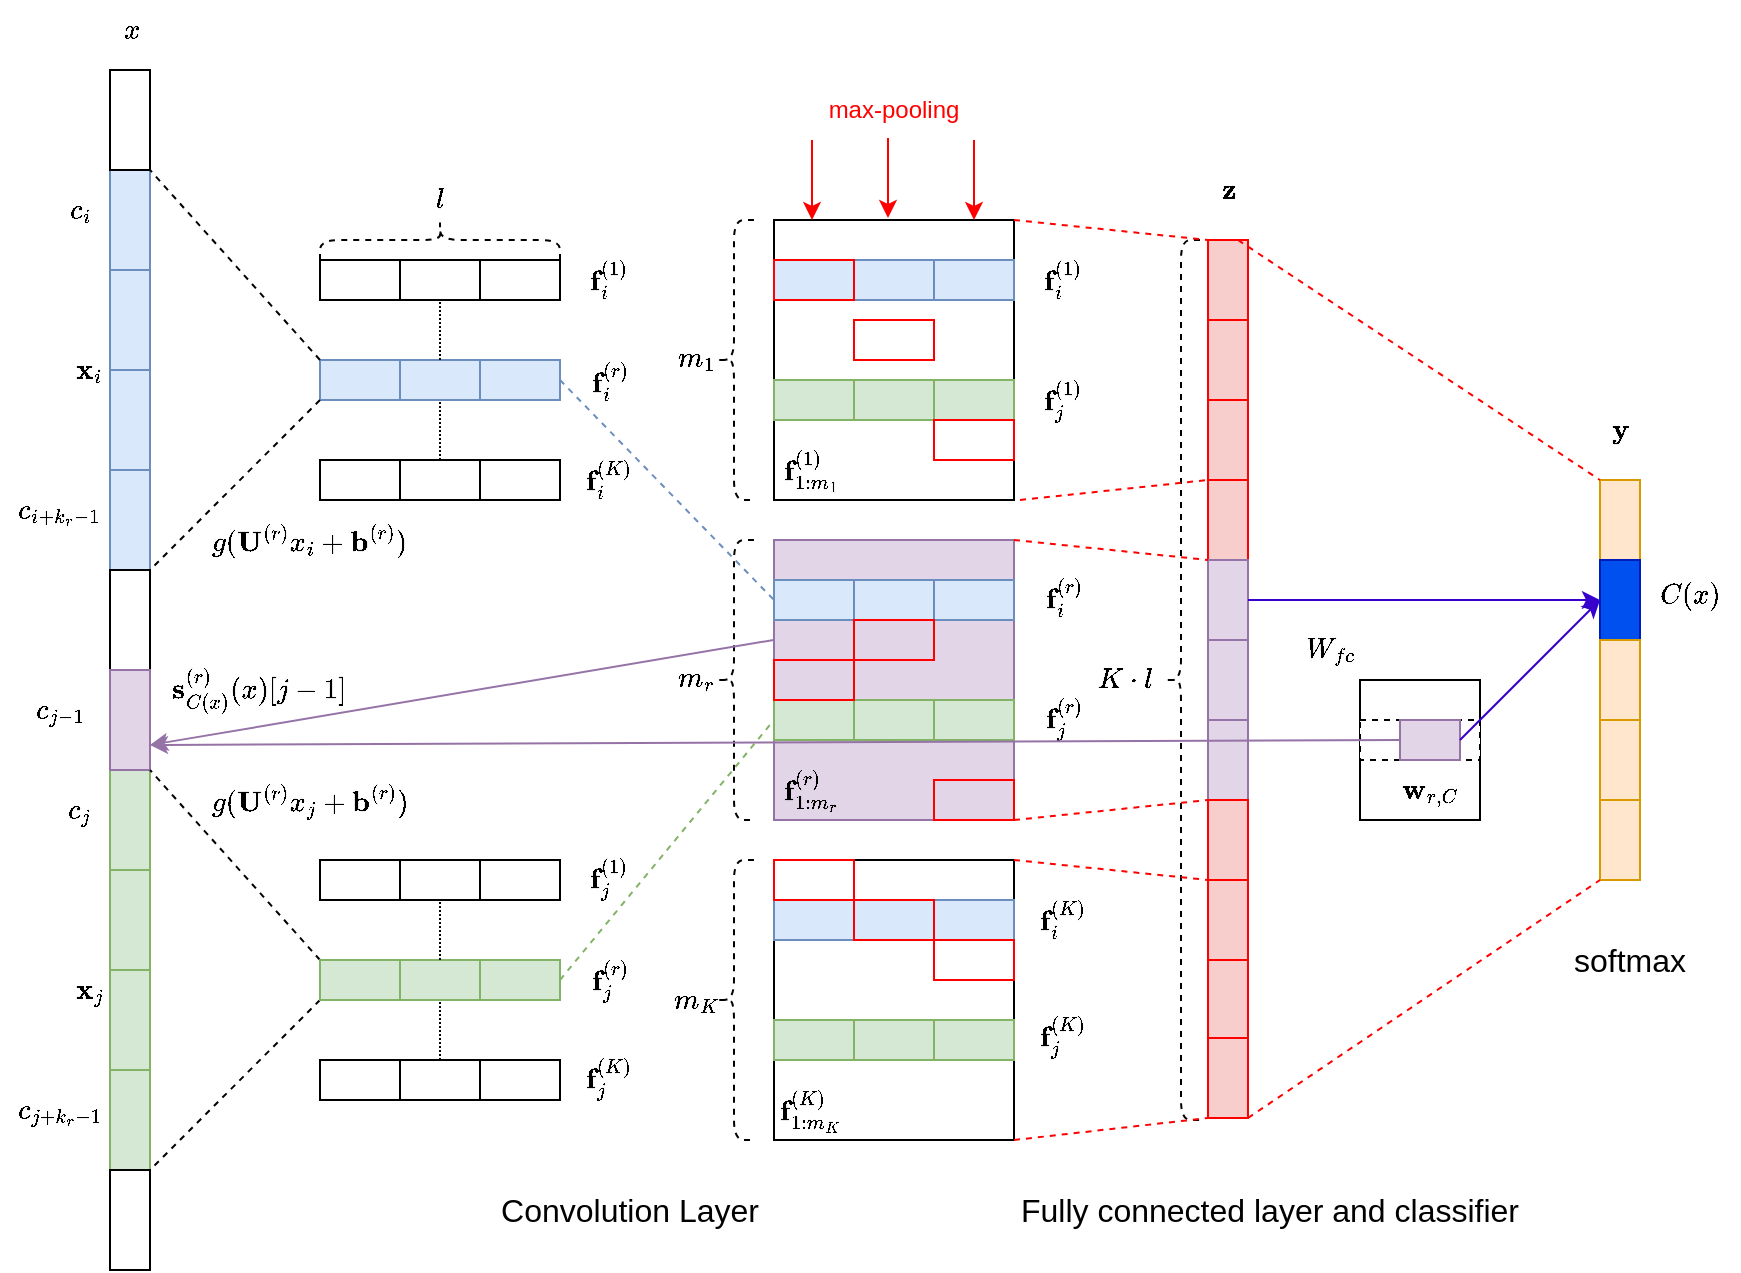 <mxfile version="16.5.1" type="device"><diagram id="6n-2Hr81qo3U_iduuOtc" name="CNN"><mxGraphModel dx="1350" dy="905" grid="1" gridSize="10" guides="0" tooltips="1" connect="1" arrows="1" fold="1" page="1" pageScale="1" pageWidth="1169" pageHeight="827" math="1" shadow="0"><root><mxCell id="0"/><mxCell id="1" parent="0"/><mxCell id="rKmI3MshyXjKVr2H4rli-89" value="" style="rounded=0;whiteSpace=wrap;html=1;fillColor=#e1d5e7;strokeColor=#9673a6;" parent="1" vertex="1"><mxGeometry x="557" y="310" width="120" height="140" as="geometry"/></mxCell><mxCell id="rKmI3MshyXjKVr2H4rli-1" value="" style="rounded=0;whiteSpace=wrap;html=1;rotation=0;" parent="1" vertex="1"><mxGeometry x="330" y="170" width="40" height="20" as="geometry"/></mxCell><mxCell id="rKmI3MshyXjKVr2H4rli-2" value="$$c_i$$" style="text;html=1;strokeColor=none;fillColor=none;align=center;verticalAlign=middle;whiteSpace=wrap;rounded=0;" parent="1" vertex="1"><mxGeometry x="190" y="130" width="40" height="30" as="geometry"/></mxCell><mxCell id="rKmI3MshyXjKVr2H4rli-4" value="$$c_{i+k_r-1}$$" style="text;html=1;strokeColor=none;fillColor=none;align=center;verticalAlign=middle;whiteSpace=wrap;rounded=0;" parent="1" vertex="1"><mxGeometry x="180" y="280" width="40" height="30" as="geometry"/></mxCell><mxCell id="rKmI3MshyXjKVr2H4rli-5" value="$$\textbf{x}_i$$" style="text;html=1;strokeColor=none;fillColor=none;align=center;verticalAlign=middle;whiteSpace=wrap;rounded=0;" parent="1" vertex="1"><mxGeometry x="200" y="210" width="30" height="30" as="geometry"/></mxCell><mxCell id="rKmI3MshyXjKVr2H4rli-6" value="" style="rounded=0;whiteSpace=wrap;html=1;rotation=90;fillColor=#dae8fc;strokeColor=#6c8ebf;" parent="1" vertex="1"><mxGeometry x="210" y="140" width="50" height="20" as="geometry"/></mxCell><mxCell id="rKmI3MshyXjKVr2H4rli-7" value="$$x$$" style="text;html=1;strokeColor=none;fillColor=none;align=center;verticalAlign=middle;whiteSpace=wrap;rounded=0;" parent="1" vertex="1"><mxGeometry x="216" y="40" width="40" height="30" as="geometry"/></mxCell><mxCell id="rKmI3MshyXjKVr2H4rli-10" value="" style="rounded=0;whiteSpace=wrap;html=1;rotation=90;fillColor=#dae8fc;strokeColor=#6c8ebf;" parent="1" vertex="1"><mxGeometry x="210" y="190" width="50" height="20" as="geometry"/></mxCell><mxCell id="rKmI3MshyXjKVr2H4rli-11" value="" style="rounded=0;whiteSpace=wrap;html=1;rotation=90;fillColor=#dae8fc;strokeColor=#6c8ebf;" parent="1" vertex="1"><mxGeometry x="210" y="240" width="50" height="20" as="geometry"/></mxCell><mxCell id="rKmI3MshyXjKVr2H4rli-12" value="" style="rounded=0;whiteSpace=wrap;html=1;rotation=90;fillColor=#dae8fc;strokeColor=#6c8ebf;" parent="1" vertex="1"><mxGeometry x="210" y="290" width="50" height="20" as="geometry"/></mxCell><mxCell id="rKmI3MshyXjKVr2H4rli-13" value="" style="rounded=0;whiteSpace=wrap;html=1;rotation=90;" parent="1" vertex="1"><mxGeometry x="210" y="340" width="50" height="20" as="geometry"/></mxCell><mxCell id="rKmI3MshyXjKVr2H4rli-14" value="" style="rounded=0;whiteSpace=wrap;html=1;rotation=90;" parent="1" vertex="1"><mxGeometry x="210" y="90" width="50" height="20" as="geometry"/></mxCell><mxCell id="rKmI3MshyXjKVr2H4rli-15" value="" style="rounded=0;whiteSpace=wrap;html=1;rotation=0;" parent="1" vertex="1"><mxGeometry x="370" y="170" width="40" height="20" as="geometry"/></mxCell><mxCell id="rKmI3MshyXjKVr2H4rli-16" value="" style="rounded=0;whiteSpace=wrap;html=1;rotation=0;" parent="1" vertex="1"><mxGeometry x="410" y="170" width="40" height="20" as="geometry"/></mxCell><mxCell id="rKmI3MshyXjKVr2H4rli-17" value="$$\textbf{f}^{(1)}_i$$" style="text;html=1;strokeColor=none;fillColor=none;align=center;verticalAlign=middle;whiteSpace=wrap;rounded=0;" parent="1" vertex="1"><mxGeometry x="460" y="164" width="30" height="30" as="geometry"/></mxCell><mxCell id="rKmI3MshyXjKVr2H4rli-18" value="" style="rounded=0;whiteSpace=wrap;html=1;rotation=0;fillColor=#dae8fc;strokeColor=#6c8ebf;" parent="1" vertex="1"><mxGeometry x="330" y="220" width="40" height="20" as="geometry"/></mxCell><mxCell id="rKmI3MshyXjKVr2H4rli-19" value="" style="rounded=0;whiteSpace=wrap;html=1;rotation=0;fillColor=#dae8fc;strokeColor=#6c8ebf;" parent="1" vertex="1"><mxGeometry x="370" y="220" width="40" height="20" as="geometry"/></mxCell><mxCell id="rKmI3MshyXjKVr2H4rli-20" value="" style="rounded=0;whiteSpace=wrap;html=1;rotation=0;fillColor=#dae8fc;strokeColor=#6c8ebf;" parent="1" vertex="1"><mxGeometry x="410" y="220" width="40" height="20" as="geometry"/></mxCell><mxCell id="rKmI3MshyXjKVr2H4rli-21" value="$$\textbf{f}^{(r)}_i$$" style="text;html=1;strokeColor=none;fillColor=none;align=center;verticalAlign=middle;whiteSpace=wrap;rounded=0;" parent="1" vertex="1"><mxGeometry x="460" y="215" width="30" height="30" as="geometry"/></mxCell><mxCell id="rKmI3MshyXjKVr2H4rli-24" value="" style="rounded=0;whiteSpace=wrap;html=1;rotation=0;" parent="1" vertex="1"><mxGeometry x="330" y="270" width="40" height="20" as="geometry"/></mxCell><mxCell id="rKmI3MshyXjKVr2H4rli-25" value="" style="rounded=0;whiteSpace=wrap;html=1;rotation=0;" parent="1" vertex="1"><mxGeometry x="370" y="270" width="40" height="20" as="geometry"/></mxCell><mxCell id="rKmI3MshyXjKVr2H4rli-26" value="" style="rounded=0;whiteSpace=wrap;html=1;rotation=0;" parent="1" vertex="1"><mxGeometry x="410" y="270" width="40" height="20" as="geometry"/></mxCell><mxCell id="rKmI3MshyXjKVr2H4rli-27" value="$$\textbf{f}^{(K)}_i$$" style="text;html=1;strokeColor=none;fillColor=none;align=center;verticalAlign=middle;whiteSpace=wrap;rounded=0;" parent="1" vertex="1"><mxGeometry x="460" y="264" width="30" height="30" as="geometry"/></mxCell><mxCell id="rKmI3MshyXjKVr2H4rli-32" value="" style="rounded=0;whiteSpace=wrap;html=1;rotation=90;fillColor=#d5e8d4;strokeColor=#82b366;" parent="1" vertex="1"><mxGeometry x="210" y="440" width="50" height="20" as="geometry"/></mxCell><mxCell id="rKmI3MshyXjKVr2H4rli-33" value="" style="rounded=0;whiteSpace=wrap;html=1;rotation=90;fillColor=#d5e8d4;strokeColor=#82b366;" parent="1" vertex="1"><mxGeometry x="210" y="490" width="50" height="20" as="geometry"/></mxCell><mxCell id="rKmI3MshyXjKVr2H4rli-34" value="" style="rounded=0;whiteSpace=wrap;html=1;rotation=90;fillColor=#d5e8d4;strokeColor=#82b366;" parent="1" vertex="1"><mxGeometry x="210" y="540" width="50" height="20" as="geometry"/></mxCell><mxCell id="rKmI3MshyXjKVr2H4rli-35" value="" style="rounded=0;whiteSpace=wrap;html=1;rotation=90;fillColor=#d5e8d4;strokeColor=#82b366;" parent="1" vertex="1"><mxGeometry x="210" y="590" width="50" height="20" as="geometry"/></mxCell><mxCell id="rKmI3MshyXjKVr2H4rli-36" value="" style="rounded=0;whiteSpace=wrap;html=1;rotation=90;" parent="1" vertex="1"><mxGeometry x="210" y="640" width="50" height="20" as="geometry"/></mxCell><mxCell id="rKmI3MshyXjKVr2H4rli-37" value="" style="rounded=0;whiteSpace=wrap;html=1;rotation=90;fillColor=#e1d5e7;strokeColor=#9673a6;" parent="1" vertex="1"><mxGeometry x="210" y="390" width="50" height="20" as="geometry"/></mxCell><mxCell id="rKmI3MshyXjKVr2H4rli-38" value="$$\textbf{x}_j$$" style="text;html=1;strokeColor=none;fillColor=none;align=center;verticalAlign=middle;whiteSpace=wrap;rounded=0;" parent="1" vertex="1"><mxGeometry x="200" y="520" width="30" height="30" as="geometry"/></mxCell><mxCell id="rKmI3MshyXjKVr2H4rli-57" value="$$c_j$$" style="text;html=1;strokeColor=none;fillColor=none;align=center;verticalAlign=middle;whiteSpace=wrap;rounded=0;" parent="1" vertex="1"><mxGeometry x="190" y="430" width="40" height="30" as="geometry"/></mxCell><mxCell id="rKmI3MshyXjKVr2H4rli-58" value="$$c_{j+k_r-1}$$" style="text;html=1;strokeColor=none;fillColor=none;align=center;verticalAlign=middle;whiteSpace=wrap;rounded=0;" parent="1" vertex="1"><mxGeometry x="180" y="580" width="40" height="30" as="geometry"/></mxCell><mxCell id="rKmI3MshyXjKVr2H4rli-65" value="" style="endArrow=none;dashed=1;html=1;rounded=0;entryX=0;entryY=0;entryDx=0;entryDy=0;exitX=0;exitY=0;exitDx=0;exitDy=0;" parent="1" source="rKmI3MshyXjKVr2H4rli-18" target="rKmI3MshyXjKVr2H4rli-6" edge="1"><mxGeometry width="50" height="50" relative="1" as="geometry"><mxPoint x="510" y="450" as="sourcePoint"/><mxPoint x="560" y="400" as="targetPoint"/></mxGeometry></mxCell><mxCell id="rKmI3MshyXjKVr2H4rli-66" value="" style="endArrow=none;dashed=1;html=1;rounded=0;exitX=0;exitY=1;exitDx=0;exitDy=0;entryX=0;entryY=0;entryDx=0;entryDy=0;" parent="1" source="rKmI3MshyXjKVr2H4rli-18" target="rKmI3MshyXjKVr2H4rli-13" edge="1"><mxGeometry width="50" height="50" relative="1" as="geometry"><mxPoint x="355" y="405" as="sourcePoint"/><mxPoint x="230" y="320" as="targetPoint"/></mxGeometry></mxCell><mxCell id="rKmI3MshyXjKVr2H4rli-67" value="" style="endArrow=none;dashed=1;html=1;rounded=0;entryX=0;entryY=0;entryDx=0;entryDy=0;" parent="1" target="rKmI3MshyXjKVr2H4rli-32" edge="1"><mxGeometry width="50" height="50" relative="1" as="geometry"><mxPoint x="330" y="520" as="sourcePoint"/><mxPoint x="230" y="430" as="targetPoint"/></mxGeometry></mxCell><mxCell id="rKmI3MshyXjKVr2H4rli-68" value="" style="endArrow=none;dashed=1;html=1;rounded=0;exitX=0;exitY=1;exitDx=0;exitDy=0;entryX=1;entryY=0;entryDx=0;entryDy=0;" parent="1" target="rKmI3MshyXjKVr2H4rli-35" edge="1"><mxGeometry width="50" height="50" relative="1" as="geometry"><mxPoint x="330" y="540" as="sourcePoint"/><mxPoint x="230" y="620" as="targetPoint"/></mxGeometry></mxCell><mxCell id="rKmI3MshyXjKVr2H4rli-69" value="" style="rounded=0;whiteSpace=wrap;html=1;rotation=0;" parent="1" vertex="1"><mxGeometry x="330" y="470" width="40" height="20" as="geometry"/></mxCell><mxCell id="rKmI3MshyXjKVr2H4rli-70" value="" style="rounded=0;whiteSpace=wrap;html=1;rotation=0;" parent="1" vertex="1"><mxGeometry x="370" y="470" width="40" height="20" as="geometry"/></mxCell><mxCell id="rKmI3MshyXjKVr2H4rli-71" value="" style="rounded=0;whiteSpace=wrap;html=1;rotation=0;" parent="1" vertex="1"><mxGeometry x="410" y="470" width="40" height="20" as="geometry"/></mxCell><mxCell id="rKmI3MshyXjKVr2H4rli-72" value="$$\textbf{f}^{(1)}_j$$" style="text;html=1;strokeColor=none;fillColor=none;align=center;verticalAlign=middle;whiteSpace=wrap;rounded=0;" parent="1" vertex="1"><mxGeometry x="460" y="464" width="30" height="30" as="geometry"/></mxCell><mxCell id="rKmI3MshyXjKVr2H4rli-73" value="" style="rounded=0;whiteSpace=wrap;html=1;rotation=0;fillColor=#d5e8d4;strokeColor=#82b366;" parent="1" vertex="1"><mxGeometry x="330" y="520" width="40" height="20" as="geometry"/></mxCell><mxCell id="rKmI3MshyXjKVr2H4rli-74" value="" style="rounded=0;whiteSpace=wrap;html=1;rotation=0;fillColor=#d5e8d4;strokeColor=#82b366;" parent="1" vertex="1"><mxGeometry x="370" y="520" width="40" height="20" as="geometry"/></mxCell><mxCell id="rKmI3MshyXjKVr2H4rli-75" value="" style="rounded=0;whiteSpace=wrap;html=1;rotation=0;fillColor=#d5e8d4;strokeColor=#82b366;" parent="1" vertex="1"><mxGeometry x="410" y="520" width="40" height="20" as="geometry"/></mxCell><mxCell id="rKmI3MshyXjKVr2H4rli-76" value="$$\textbf{f}^{(r)}_j$$" style="text;html=1;strokeColor=none;fillColor=none;align=center;verticalAlign=middle;whiteSpace=wrap;rounded=0;" parent="1" vertex="1"><mxGeometry x="460" y="515" width="30" height="30" as="geometry"/></mxCell><mxCell id="rKmI3MshyXjKVr2H4rli-77" value="" style="rounded=0;whiteSpace=wrap;html=1;rotation=0;" parent="1" vertex="1"><mxGeometry x="330" y="570" width="40" height="20" as="geometry"/></mxCell><mxCell id="rKmI3MshyXjKVr2H4rli-78" value="" style="rounded=0;whiteSpace=wrap;html=1;rotation=0;" parent="1" vertex="1"><mxGeometry x="370" y="570" width="40" height="20" as="geometry"/></mxCell><mxCell id="rKmI3MshyXjKVr2H4rli-79" value="" style="rounded=0;whiteSpace=wrap;html=1;rotation=0;" parent="1" vertex="1"><mxGeometry x="410" y="570" width="40" height="20" as="geometry"/></mxCell><mxCell id="rKmI3MshyXjKVr2H4rli-80" value="$$\textbf{f}^{(K)}_j$$" style="text;html=1;strokeColor=none;fillColor=none;align=center;verticalAlign=middle;whiteSpace=wrap;rounded=0;" parent="1" vertex="1"><mxGeometry x="460" y="564" width="30" height="30" as="geometry"/></mxCell><mxCell id="rKmI3MshyXjKVr2H4rli-81" value="" style="rounded=0;whiteSpace=wrap;html=1;rotation=0;fillColor=#dae8fc;strokeColor=#6c8ebf;" parent="1" vertex="1"><mxGeometry x="557" y="330" width="40" height="20" as="geometry"/></mxCell><mxCell id="rKmI3MshyXjKVr2H4rli-82" value="" style="rounded=0;whiteSpace=wrap;html=1;rotation=0;fillColor=#dae8fc;strokeColor=#6c8ebf;" parent="1" vertex="1"><mxGeometry x="597" y="330" width="40" height="20" as="geometry"/></mxCell><mxCell id="rKmI3MshyXjKVr2H4rli-83" value="" style="rounded=0;whiteSpace=wrap;html=1;rotation=0;fillColor=#dae8fc;strokeColor=#6c8ebf;" parent="1" vertex="1"><mxGeometry x="637" y="330" width="40" height="20" as="geometry"/></mxCell><mxCell id="rKmI3MshyXjKVr2H4rli-84" value="$$\textbf{f}^{(r)}_i$$" style="text;html=1;strokeColor=none;fillColor=none;align=center;verticalAlign=middle;whiteSpace=wrap;rounded=0;" parent="1" vertex="1"><mxGeometry x="687" y="323" width="30" height="30" as="geometry"/></mxCell><mxCell id="rKmI3MshyXjKVr2H4rli-85" value="" style="rounded=0;whiteSpace=wrap;html=1;rotation=0;fillColor=#d5e8d4;strokeColor=#82b366;" parent="1" vertex="1"><mxGeometry x="557" y="390" width="40" height="20" as="geometry"/></mxCell><mxCell id="rKmI3MshyXjKVr2H4rli-86" value="" style="rounded=0;whiteSpace=wrap;html=1;rotation=0;fillColor=#d5e8d4;strokeColor=#82b366;" parent="1" vertex="1"><mxGeometry x="597" y="390" width="40" height="20" as="geometry"/></mxCell><mxCell id="rKmI3MshyXjKVr2H4rli-87" value="" style="rounded=0;whiteSpace=wrap;html=1;rotation=0;fillColor=#d5e8d4;strokeColor=#82b366;" parent="1" vertex="1"><mxGeometry x="637" y="390" width="40" height="20" as="geometry"/></mxCell><mxCell id="rKmI3MshyXjKVr2H4rli-88" value="$$\textbf{f}^{(r)}_j$$" style="text;html=1;strokeColor=none;fillColor=none;align=center;verticalAlign=middle;whiteSpace=wrap;rounded=0;" parent="1" vertex="1"><mxGeometry x="687" y="384" width="30" height="30" as="geometry"/></mxCell><mxCell id="rKmI3MshyXjKVr2H4rli-90" value="" style="rounded=0;whiteSpace=wrap;html=1;" parent="1" vertex="1"><mxGeometry x="557" y="150" width="120" height="140" as="geometry"/></mxCell><mxCell id="rKmI3MshyXjKVr2H4rli-91" value="" style="rounded=0;whiteSpace=wrap;html=1;rotation=0;fillColor=#dae8fc;strokeColor=#6c8ebf;" parent="1" vertex="1"><mxGeometry x="557" y="170" width="40" height="20" as="geometry"/></mxCell><mxCell id="rKmI3MshyXjKVr2H4rli-92" value="" style="rounded=0;whiteSpace=wrap;html=1;rotation=0;fillColor=#dae8fc;strokeColor=#6c8ebf;" parent="1" vertex="1"><mxGeometry x="597" y="170" width="40" height="20" as="geometry"/></mxCell><mxCell id="rKmI3MshyXjKVr2H4rli-93" value="" style="rounded=0;whiteSpace=wrap;html=1;rotation=0;fillColor=#dae8fc;strokeColor=#6c8ebf;" parent="1" vertex="1"><mxGeometry x="637" y="170" width="40" height="20" as="geometry"/></mxCell><mxCell id="rKmI3MshyXjKVr2H4rli-94" value="$$\textbf{f}^{(1)}_i$$" style="text;html=1;strokeColor=none;fillColor=none;align=center;verticalAlign=middle;whiteSpace=wrap;rounded=0;" parent="1" vertex="1"><mxGeometry x="687" y="164" width="30" height="30" as="geometry"/></mxCell><mxCell id="rKmI3MshyXjKVr2H4rli-95" value="" style="rounded=0;whiteSpace=wrap;html=1;rotation=0;fillColor=#d5e8d4;strokeColor=#82b366;" parent="1" vertex="1"><mxGeometry x="557" y="230" width="40" height="20" as="geometry"/></mxCell><mxCell id="rKmI3MshyXjKVr2H4rli-96" value="" style="rounded=0;whiteSpace=wrap;html=1;rotation=0;fillColor=#d5e8d4;strokeColor=#82b366;" parent="1" vertex="1"><mxGeometry x="597" y="230" width="40" height="20" as="geometry"/></mxCell><mxCell id="rKmI3MshyXjKVr2H4rli-97" value="" style="rounded=0;whiteSpace=wrap;html=1;rotation=0;fillColor=#d5e8d4;strokeColor=#82b366;" parent="1" vertex="1"><mxGeometry x="637" y="230" width="40" height="20" as="geometry"/></mxCell><mxCell id="rKmI3MshyXjKVr2H4rli-98" value="$$\textbf{f}^{(1)}_j$$" style="text;html=1;strokeColor=none;fillColor=none;align=center;verticalAlign=middle;whiteSpace=wrap;rounded=0;" parent="1" vertex="1"><mxGeometry x="687" y="225" width="30" height="30" as="geometry"/></mxCell><mxCell id="rKmI3MshyXjKVr2H4rli-99" value="" style="rounded=0;whiteSpace=wrap;html=1;" parent="1" vertex="1"><mxGeometry x="557" y="470" width="120" height="140" as="geometry"/></mxCell><mxCell id="rKmI3MshyXjKVr2H4rli-100" value="" style="rounded=0;whiteSpace=wrap;html=1;rotation=0;fillColor=#dae8fc;strokeColor=#6c8ebf;" parent="1" vertex="1"><mxGeometry x="557" y="490" width="40" height="20" as="geometry"/></mxCell><mxCell id="rKmI3MshyXjKVr2H4rli-101" value="" style="rounded=0;whiteSpace=wrap;html=1;rotation=0;fillColor=#dae8fc;strokeColor=#6c8ebf;" parent="1" vertex="1"><mxGeometry x="597" y="490" width="40" height="20" as="geometry"/></mxCell><mxCell id="rKmI3MshyXjKVr2H4rli-102" value="" style="rounded=0;whiteSpace=wrap;html=1;rotation=0;fillColor=#dae8fc;strokeColor=#6c8ebf;" parent="1" vertex="1"><mxGeometry x="637" y="490" width="40" height="20" as="geometry"/></mxCell><mxCell id="rKmI3MshyXjKVr2H4rli-103" value="$$\textbf{f}^{(K)}_i$$" style="text;html=1;strokeColor=none;fillColor=none;align=center;verticalAlign=middle;whiteSpace=wrap;rounded=0;" parent="1" vertex="1"><mxGeometry x="687" y="484" width="30" height="30" as="geometry"/></mxCell><mxCell id="rKmI3MshyXjKVr2H4rli-104" value="" style="rounded=0;whiteSpace=wrap;html=1;rotation=0;fillColor=#d5e8d4;strokeColor=#82b366;" parent="1" vertex="1"><mxGeometry x="557" y="550" width="40" height="20" as="geometry"/></mxCell><mxCell id="rKmI3MshyXjKVr2H4rli-105" value="" style="rounded=0;whiteSpace=wrap;html=1;rotation=0;fillColor=#d5e8d4;strokeColor=#82b366;" parent="1" vertex="1"><mxGeometry x="597" y="550" width="40" height="20" as="geometry"/></mxCell><mxCell id="rKmI3MshyXjKVr2H4rli-106" value="" style="rounded=0;whiteSpace=wrap;html=1;rotation=0;fillColor=#d5e8d4;strokeColor=#82b366;" parent="1" vertex="1"><mxGeometry x="637" y="550" width="40" height="20" as="geometry"/></mxCell><mxCell id="rKmI3MshyXjKVr2H4rli-107" value="$$\textbf{f}^{(K)}_j$$" style="text;html=1;strokeColor=none;fillColor=none;align=center;verticalAlign=middle;whiteSpace=wrap;rounded=0;" parent="1" vertex="1"><mxGeometry x="687" y="543" width="30" height="30" as="geometry"/></mxCell><mxCell id="rKmI3MshyXjKVr2H4rli-109" value="$$m_1$$" style="text;html=1;strokeColor=none;fillColor=none;align=center;verticalAlign=middle;whiteSpace=wrap;rounded=0;" parent="1" vertex="1"><mxGeometry x="503" y="204" width="30" height="30" as="geometry"/></mxCell><mxCell id="rKmI3MshyXjKVr2H4rli-111" value="" style="shape=curlyBracket;whiteSpace=wrap;html=1;rounded=1;dashed=1;" parent="1" vertex="1"><mxGeometry x="751" y="160" width="19" height="440" as="geometry"/></mxCell><mxCell id="rKmI3MshyXjKVr2H4rli-112" value="$$m_r$$" style="text;html=1;strokeColor=none;fillColor=none;align=center;verticalAlign=middle;whiteSpace=wrap;rounded=0;" parent="1" vertex="1"><mxGeometry x="503" y="364" width="30" height="30" as="geometry"/></mxCell><mxCell id="rKmI3MshyXjKVr2H4rli-113" value="" style="shape=curlyBracket;whiteSpace=wrap;html=1;rounded=1;dashed=1;" parent="1" vertex="1"><mxGeometry x="527" y="310" width="20" height="140" as="geometry"/></mxCell><mxCell id="rKmI3MshyXjKVr2H4rli-114" value="$$m_K$$" style="text;html=1;strokeColor=none;fillColor=none;align=center;verticalAlign=middle;whiteSpace=wrap;rounded=0;" parent="1" vertex="1"><mxGeometry x="503" y="525" width="30" height="30" as="geometry"/></mxCell><mxCell id="rKmI3MshyXjKVr2H4rli-115" value="" style="shape=curlyBracket;whiteSpace=wrap;html=1;rounded=1;dashed=1;" parent="1" vertex="1"><mxGeometry x="527" y="470" width="20" height="140" as="geometry"/></mxCell><mxCell id="rKmI3MshyXjKVr2H4rli-121" value="" style="endArrow=classic;html=1;rounded=0;strokeColor=#FF0000;" parent="1" edge="1"><mxGeometry width="50" height="50" relative="1" as="geometry"><mxPoint x="614" y="109" as="sourcePoint"/><mxPoint x="614" y="149" as="targetPoint"/></mxGeometry></mxCell><mxCell id="rKmI3MshyXjKVr2H4rli-122" value="" style="endArrow=classic;html=1;rounded=0;strokeColor=#FF0000;" parent="1" edge="1"><mxGeometry width="50" height="50" relative="1" as="geometry"><mxPoint x="576" y="110" as="sourcePoint"/><mxPoint x="576" y="150" as="targetPoint"/></mxGeometry></mxCell><mxCell id="rKmI3MshyXjKVr2H4rli-123" value="" style="endArrow=classic;html=1;rounded=0;strokeColor=#FF0000;" parent="1" edge="1"><mxGeometry width="50" height="50" relative="1" as="geometry"><mxPoint x="657" y="110" as="sourcePoint"/><mxPoint x="657" y="150" as="targetPoint"/></mxGeometry></mxCell><mxCell id="rKmI3MshyXjKVr2H4rli-124" value="max-pooling" style="text;html=1;strokeColor=none;fillColor=none;align=center;verticalAlign=middle;whiteSpace=wrap;rounded=0;dashed=1;fontColor=#FF0000;" parent="1" vertex="1"><mxGeometry x="567" y="80" width="100" height="30" as="geometry"/></mxCell><mxCell id="rKmI3MshyXjKVr2H4rli-138" value="" style="group;fillColor=#f8cecc;strokeColor=#b85450;" parent="1" vertex="1" connectable="0"><mxGeometry x="774" y="160" width="20" height="360" as="geometry"/></mxCell><mxCell id="rKmI3MshyXjKVr2H4rli-129" value="" style="group;rotation=90;" parent="rKmI3MshyXjKVr2H4rli-138" vertex="1" connectable="0"><mxGeometry x="-50" y="50" width="120" height="20" as="geometry"/></mxCell><mxCell id="rKmI3MshyXjKVr2H4rli-126" value="" style="rounded=0;whiteSpace=wrap;html=1;rotation=90;fillColor=none;strokeColor=#FF0000;" parent="rKmI3MshyXjKVr2H4rli-129" vertex="1"><mxGeometry x="40" y="-40" width="40" height="20" as="geometry"/></mxCell><mxCell id="rKmI3MshyXjKVr2H4rli-127" value="" style="rounded=0;whiteSpace=wrap;html=1;rotation=90;fillColor=none;strokeColor=#FF0000;" parent="rKmI3MshyXjKVr2H4rli-129" vertex="1"><mxGeometry x="40" width="40" height="20" as="geometry"/></mxCell><mxCell id="rKmI3MshyXjKVr2H4rli-128" value="" style="rounded=0;whiteSpace=wrap;html=1;rotation=90;fillColor=none;strokeColor=#FF0000;" parent="rKmI3MshyXjKVr2H4rli-129" vertex="1"><mxGeometry x="40" y="40" width="40" height="20" as="geometry"/></mxCell><mxCell id="rKmI3MshyXjKVr2H4rli-171" value="" style="endArrow=none;dashed=1;html=1;rounded=0;fontColor=#FF0000;strokeColor=#FF0000;entryX=0;entryY=1;entryDx=0;entryDy=0;" parent="rKmI3MshyXjKVr2H4rli-129" target="rKmI3MshyXjKVr2H4rli-131" edge="1"><mxGeometry width="50" height="50" relative="1" as="geometry"><mxPoint x="-44" y="80" as="sourcePoint"/><mxPoint x="93" y="60" as="targetPoint"/></mxGeometry></mxCell><mxCell id="rKmI3MshyXjKVr2H4rli-130" value="" style="group;rotation=90;" parent="rKmI3MshyXjKVr2H4rli-138" vertex="1" connectable="0"><mxGeometry x="-50" y="170" width="120" height="20" as="geometry"/></mxCell><mxCell id="rKmI3MshyXjKVr2H4rli-131" value="" style="rounded=0;whiteSpace=wrap;html=1;rotation=90;fillColor=none;strokeColor=#FF0000;" parent="rKmI3MshyXjKVr2H4rli-130" vertex="1"><mxGeometry x="40" y="-40" width="40" height="20" as="geometry"/></mxCell><mxCell id="rKmI3MshyXjKVr2H4rli-132" value="" style="rounded=0;whiteSpace=wrap;html=1;rotation=90;fillColor=#e1d5e7;strokeColor=#9673a6;" parent="rKmI3MshyXjKVr2H4rli-130" vertex="1"><mxGeometry x="40" width="40" height="20" as="geometry"/></mxCell><mxCell id="rKmI3MshyXjKVr2H4rli-133" value="" style="rounded=0;whiteSpace=wrap;html=1;rotation=90;fillColor=#e1d5e7;strokeColor=#9673a6;" parent="rKmI3MshyXjKVr2H4rli-130" vertex="1"><mxGeometry x="40" y="40" width="40" height="20" as="geometry"/></mxCell><mxCell id="rKmI3MshyXjKVr2H4rli-134" value="" style="group;rotation=90;" parent="rKmI3MshyXjKVr2H4rli-138" vertex="1" connectable="0"><mxGeometry x="-50" y="290" width="120" height="20" as="geometry"/></mxCell><mxCell id="rKmI3MshyXjKVr2H4rli-135" value="" style="rounded=0;whiteSpace=wrap;html=1;rotation=90;fillColor=#e1d5e7;strokeColor=#9673a6;" parent="rKmI3MshyXjKVr2H4rli-134" vertex="1"><mxGeometry x="40" y="-40" width="40" height="20" as="geometry"/></mxCell><mxCell id="rKmI3MshyXjKVr2H4rli-136" value="" style="rounded=0;whiteSpace=wrap;html=1;rotation=90;fillColor=none;strokeColor=#FF0000;" parent="rKmI3MshyXjKVr2H4rli-134" vertex="1"><mxGeometry x="40" width="40" height="20" as="geometry"/></mxCell><mxCell id="rKmI3MshyXjKVr2H4rli-137" value="" style="rounded=0;whiteSpace=wrap;html=1;rotation=90;fillColor=none;strokeColor=#FF0000;" parent="rKmI3MshyXjKVr2H4rli-134" vertex="1"><mxGeometry x="40" y="40" width="40" height="20" as="geometry"/></mxCell><mxCell id="rKmI3MshyXjKVr2H4rli-139" value="" style="rounded=0;whiteSpace=wrap;html=1;rotation=0;fillColor=none;strokeColor=#FF0000;" parent="1" vertex="1"><mxGeometry x="597" y="200" width="40" height="20" as="geometry"/></mxCell><mxCell id="rKmI3MshyXjKVr2H4rli-140" value="" style="rounded=0;whiteSpace=wrap;html=1;rotation=0;fillColor=none;strokeColor=#FF0000;" parent="1" vertex="1"><mxGeometry x="557" y="170" width="40" height="20" as="geometry"/></mxCell><mxCell id="rKmI3MshyXjKVr2H4rli-141" value="" style="rounded=0;whiteSpace=wrap;html=1;rotation=0;fillColor=none;strokeColor=#FF0000;" parent="1" vertex="1"><mxGeometry x="637" y="250" width="40" height="20" as="geometry"/></mxCell><mxCell id="rKmI3MshyXjKVr2H4rli-142" value="" style="rounded=0;whiteSpace=wrap;html=1;rotation=0;fillColor=none;strokeColor=#FF0000;" parent="1" vertex="1"><mxGeometry x="557" y="370" width="40" height="20" as="geometry"/></mxCell><mxCell id="rKmI3MshyXjKVr2H4rli-143" value="" style="rounded=0;whiteSpace=wrap;html=1;rotation=0;fillColor=none;strokeColor=#FF0000;" parent="1" vertex="1"><mxGeometry x="597" y="350" width="40" height="20" as="geometry"/></mxCell><mxCell id="rKmI3MshyXjKVr2H4rli-144" value="" style="rounded=0;whiteSpace=wrap;html=1;rotation=0;fillColor=none;strokeColor=#FF0000;" parent="1" vertex="1"><mxGeometry x="637" y="430" width="40" height="20" as="geometry"/></mxCell><mxCell id="rKmI3MshyXjKVr2H4rli-145" value="" style="rounded=0;whiteSpace=wrap;html=1;rotation=0;fillColor=none;strokeColor=#FF0000;" parent="1" vertex="1"><mxGeometry x="557" y="470" width="40" height="20" as="geometry"/></mxCell><mxCell id="rKmI3MshyXjKVr2H4rli-146" value="" style="rounded=0;whiteSpace=wrap;html=1;rotation=0;fillColor=none;strokeColor=#FF0000;" parent="1" vertex="1"><mxGeometry x="597" y="490" width="40" height="20" as="geometry"/></mxCell><mxCell id="rKmI3MshyXjKVr2H4rli-147" value="" style="rounded=0;whiteSpace=wrap;html=1;rotation=0;fillColor=none;strokeColor=#FF0000;" parent="1" vertex="1"><mxGeometry x="637" y="510" width="40" height="20" as="geometry"/></mxCell><mxCell id="rKmI3MshyXjKVr2H4rli-161" value="" style="group" parent="1" vertex="1" connectable="0"><mxGeometry x="970" y="280" width="30" height="200" as="geometry"/></mxCell><mxCell id="rKmI3MshyXjKVr2H4rli-154" value="" style="rounded=0;whiteSpace=wrap;html=1;rotation=90;fillColor=#ffe6cc;strokeColor=#d79b00;" parent="rKmI3MshyXjKVr2H4rli-161" vertex="1"><mxGeometry x="-10" y="130" width="40" height="20" as="geometry"/></mxCell><mxCell id="rKmI3MshyXjKVr2H4rli-155" value="" style="rounded=0;whiteSpace=wrap;html=1;rotation=90;fillColor=#ffe6cc;strokeColor=#d79b00;" parent="rKmI3MshyXjKVr2H4rli-161" vertex="1"><mxGeometry x="-10" y="170" width="40" height="20" as="geometry"/></mxCell><mxCell id="rKmI3MshyXjKVr2H4rli-150" value="" style="rounded=0;whiteSpace=wrap;html=1;rotation=90;fillColor=#ffe6cc;strokeColor=#d79b00;" parent="rKmI3MshyXjKVr2H4rli-161" vertex="1"><mxGeometry x="-10" y="10" width="40" height="20" as="geometry"/></mxCell><mxCell id="rKmI3MshyXjKVr2H4rli-151" value="" style="rounded=0;whiteSpace=wrap;html=1;rotation=90;fillColor=#0050ef;strokeColor=#001DBC;fontColor=#ffffff;" parent="rKmI3MshyXjKVr2H4rli-161" vertex="1"><mxGeometry x="-10" y="50" width="40" height="20" as="geometry"/></mxCell><mxCell id="rKmI3MshyXjKVr2H4rli-152" value="" style="rounded=0;whiteSpace=wrap;html=1;rotation=90;fillColor=#ffe6cc;strokeColor=#d79b00;" parent="rKmI3MshyXjKVr2H4rli-161" vertex="1"><mxGeometry x="-10" y="90" width="40" height="20" as="geometry"/></mxCell><mxCell id="rKmI3MshyXjKVr2H4rli-162" value="" style="shape=curlyBracket;whiteSpace=wrap;html=1;rounded=1;dashed=1;" parent="1" vertex="1"><mxGeometry x="527" y="150" width="20" height="140" as="geometry"/></mxCell><mxCell id="rKmI3MshyXjKVr2H4rli-163" value="$$K\cdot l$$" style="text;html=1;strokeColor=none;fillColor=none;align=center;verticalAlign=middle;whiteSpace=wrap;rounded=0;" parent="1" vertex="1"><mxGeometry x="718" y="365" width="30" height="30" as="geometry"/></mxCell><mxCell id="rKmI3MshyXjKVr2H4rli-166" value="" style="endArrow=none;dashed=1;html=1;rounded=0;fontColor=#FF0000;strokeColor=#FF0000;exitX=0;exitY=0.25;exitDx=0;exitDy=0;entryX=0;entryY=1;entryDx=0;entryDy=0;" parent="1" source="rKmI3MshyXjKVr2H4rli-126" target="rKmI3MshyXjKVr2H4rli-150" edge="1"><mxGeometry width="50" height="50" relative="1" as="geometry"><mxPoint x="930" y="130" as="sourcePoint"/><mxPoint x="980" y="80" as="targetPoint"/></mxGeometry></mxCell><mxCell id="rKmI3MshyXjKVr2H4rli-167" value="" style="endArrow=none;dashed=1;html=1;rounded=0;fontColor=#FF0000;strokeColor=#FF0000;exitX=1;exitY=0;exitDx=0;exitDy=0;entryX=1;entryY=1;entryDx=0;entryDy=0;" parent="1" source="rKmI3MshyXjKVr2H4rli-180" target="rKmI3MshyXjKVr2H4rli-155" edge="1"><mxGeometry width="50" height="50" relative="1" as="geometry"><mxPoint x="790" y="570" as="sourcePoint"/><mxPoint x="828" y="640" as="targetPoint"/></mxGeometry></mxCell><mxCell id="rKmI3MshyXjKVr2H4rli-168" value="$$C(x)$$" style="text;html=1;strokeColor=none;fillColor=none;align=center;verticalAlign=middle;whiteSpace=wrap;rounded=0;" parent="1" vertex="1"><mxGeometry x="1000" y="323" width="30" height="30" as="geometry"/></mxCell><mxCell id="rKmI3MshyXjKVr2H4rli-169" value="softmax" style="text;html=1;strokeColor=none;fillColor=none;align=center;verticalAlign=middle;whiteSpace=wrap;rounded=0;fontSize=16;" parent="1" vertex="1"><mxGeometry x="940" y="500" width="90" height="40" as="geometry"/></mxCell><mxCell id="rKmI3MshyXjKVr2H4rli-170" value="" style="endArrow=none;dashed=1;html=1;rounded=0;fontColor=#FF0000;strokeColor=#FF0000;exitX=1;exitY=0;exitDx=0;exitDy=0;entryX=0;entryY=1;entryDx=0;entryDy=0;" parent="1" source="rKmI3MshyXjKVr2H4rli-90" target="rKmI3MshyXjKVr2H4rli-126" edge="1"><mxGeometry width="50" height="50" relative="1" as="geometry"><mxPoint x="710" y="120" as="sourcePoint"/><mxPoint x="791" y="190" as="targetPoint"/></mxGeometry></mxCell><mxCell id="rKmI3MshyXjKVr2H4rli-175" value="" style="rounded=0;whiteSpace=wrap;html=1;rotation=90;fillColor=#f8cecc;strokeColor=#b85450;" parent="1" vertex="1"><mxGeometry x="764" y="530" width="40" height="20" as="geometry"/></mxCell><mxCell id="rKmI3MshyXjKVr2H4rli-176" value="" style="rounded=0;whiteSpace=wrap;html=1;rotation=90;fillColor=none;strokeColor=#FF0000;" parent="1" vertex="1"><mxGeometry x="764" y="530" width="40" height="20" as="geometry"/></mxCell><mxCell id="rKmI3MshyXjKVr2H4rli-177" value="" style="endArrow=none;dashed=1;html=1;rounded=0;fontColor=#FF0000;strokeColor=#FF0000;entryX=0;entryY=1;entryDx=0;entryDy=0;exitX=1;exitY=0;exitDx=0;exitDy=0;" parent="1" source="rKmI3MshyXjKVr2H4rli-89" target="rKmI3MshyXjKVr2H4rli-132" edge="1"><mxGeometry width="50" height="50" relative="1" as="geometry"><mxPoint x="680" y="310" as="sourcePoint"/><mxPoint x="777" y="350" as="targetPoint"/></mxGeometry></mxCell><mxCell id="rKmI3MshyXjKVr2H4rli-178" value="" style="endArrow=none;dashed=1;html=1;rounded=0;fontColor=#FF0000;strokeColor=#FF0000;exitX=1;exitY=1;exitDx=0;exitDy=0;entryX=1;entryY=1;entryDx=0;entryDy=0;" parent="1" source="rKmI3MshyXjKVr2H4rli-144" target="rKmI3MshyXjKVr2H4rli-135" edge="1"><mxGeometry width="50" height="50" relative="1" as="geometry"><mxPoint x="697" y="430" as="sourcePoint"/><mxPoint x="794" y="470" as="targetPoint"/></mxGeometry></mxCell><mxCell id="rKmI3MshyXjKVr2H4rli-179" value="" style="rounded=0;whiteSpace=wrap;html=1;rotation=90;fillColor=#f8cecc;strokeColor=#b85450;" parent="1" vertex="1"><mxGeometry x="764" y="569" width="40" height="20" as="geometry"/></mxCell><mxCell id="rKmI3MshyXjKVr2H4rli-180" value="" style="rounded=0;whiteSpace=wrap;html=1;rotation=90;fillColor=none;strokeColor=#FF0000;" parent="1" vertex="1"><mxGeometry x="764" y="569" width="40" height="20" as="geometry"/></mxCell><mxCell id="rKmI3MshyXjKVr2H4rli-181" value="" style="endArrow=none;dashed=1;html=1;rounded=0;fontColor=#FF0000;strokeColor=#FF0000;entryX=0;entryY=1;entryDx=0;entryDy=0;exitX=1;exitY=0;exitDx=0;exitDy=0;" parent="1" source="rKmI3MshyXjKVr2H4rli-99" target="rKmI3MshyXjKVr2H4rli-137" edge="1"><mxGeometry width="50" height="50" relative="1" as="geometry"><mxPoint x="680" y="460" as="sourcePoint"/><mxPoint x="780" y="500" as="targetPoint"/></mxGeometry></mxCell><mxCell id="rKmI3MshyXjKVr2H4rli-182" value="" style="endArrow=none;dashed=1;html=1;rounded=0;fontColor=#FF0000;strokeColor=#FF0000;entryX=1;entryY=1;entryDx=0;entryDy=0;exitX=1;exitY=1;exitDx=0;exitDy=0;" parent="1" source="rKmI3MshyXjKVr2H4rli-99" target="rKmI3MshyXjKVr2H4rli-180" edge="1"><mxGeometry width="50" height="50" relative="1" as="geometry"><mxPoint x="697" y="610" as="sourcePoint"/><mxPoint x="797" y="650" as="targetPoint"/></mxGeometry></mxCell><mxCell id="rKmI3MshyXjKVr2H4rli-183" value="$$W_{fc}$$" style="text;html=1;strokeColor=none;fillColor=none;align=center;verticalAlign=middle;whiteSpace=wrap;rounded=0;" parent="1" vertex="1"><mxGeometry x="820" y="350" width="30" height="30" as="geometry"/></mxCell><mxCell id="rKmI3MshyXjKVr2H4rli-184" value="$$g(\textbf{U}^{(r)}x_i+\textbf{b}^{(r)})$$" style="text;html=1;strokeColor=none;fillColor=none;align=center;verticalAlign=middle;whiteSpace=wrap;rounded=0;" parent="1" vertex="1"><mxGeometry x="290" y="280" width="70" height="60" as="geometry"/></mxCell><mxCell id="rKmI3MshyXjKVr2H4rli-185" value="$$g(\textbf{U}^{(r)}x_j+\textbf{b}^{(r)})$$" style="text;html=1;strokeColor=none;fillColor=none;align=center;verticalAlign=middle;whiteSpace=wrap;rounded=0;" parent="1" vertex="1"><mxGeometry x="290" y="410" width="70" height="60" as="geometry"/></mxCell><mxCell id="rKmI3MshyXjKVr2H4rli-187" value="" style="endArrow=none;dashed=1;html=1;rounded=0;fontSize=21;fontColor=#FF0000;strokeColor=#6c8ebf;exitX=1;exitY=0.5;exitDx=0;exitDy=0;entryX=0;entryY=0.5;entryDx=0;entryDy=0;fillColor=#dae8fc;" parent="1" source="rKmI3MshyXjKVr2H4rli-20" target="rKmI3MshyXjKVr2H4rli-81" edge="1"><mxGeometry width="50" height="50" relative="1" as="geometry"><mxPoint x="560" y="520" as="sourcePoint"/><mxPoint x="610" y="470" as="targetPoint"/></mxGeometry></mxCell><mxCell id="rKmI3MshyXjKVr2H4rli-188" value="" style="endArrow=none;dashed=1;html=1;rounded=0;fontSize=21;fontColor=#FF0000;strokeColor=#82b366;exitX=1;exitY=0.5;exitDx=0;exitDy=0;entryX=0;entryY=0.5;entryDx=0;entryDy=0;fillColor=#d5e8d4;" parent="1" source="rKmI3MshyXjKVr2H4rli-75" target="rKmI3MshyXjKVr2H4rli-85" edge="1"><mxGeometry width="50" height="50" relative="1" as="geometry"><mxPoint x="410" y="340" as="sourcePoint"/><mxPoint x="517" y="450" as="targetPoint"/></mxGeometry></mxCell><mxCell id="rKmI3MshyXjKVr2H4rli-189" value="&lt;font color=&quot;#000000&quot; style=&quot;font-size: 16px;&quot;&gt;Convolution Layer&lt;/font&gt;" style="text;html=1;strokeColor=none;fillColor=none;align=center;verticalAlign=middle;whiteSpace=wrap;rounded=0;dashed=1;fontSize=16;fontColor=#FF0000;" parent="1" vertex="1"><mxGeometry x="340" y="630" width="290" height="30" as="geometry"/></mxCell><mxCell id="rKmI3MshyXjKVr2H4rli-190" value="&lt;font color=&quot;#000000&quot; style=&quot;font-size: 16px;&quot;&gt;Fully connected layer and classifier&lt;/font&gt;" style="text;html=1;strokeColor=none;fillColor=none;align=center;verticalAlign=middle;whiteSpace=wrap;rounded=0;dashed=1;fontSize=16;fontColor=#FF0000;" parent="1" vertex="1"><mxGeometry x="660" y="630" width="290" height="30" as="geometry"/></mxCell><mxCell id="rKmI3MshyXjKVr2H4rli-191" value="" style="shape=curlyBracket;whiteSpace=wrap;html=1;rounded=1;dashed=1;direction=south;" parent="1" vertex="1"><mxGeometry x="330" y="150" width="120" height="20" as="geometry"/></mxCell><mxCell id="rKmI3MshyXjKVr2H4rli-192" value="$$l$$" style="text;html=1;strokeColor=none;fillColor=none;align=center;verticalAlign=middle;whiteSpace=wrap;rounded=0;" parent="1" vertex="1"><mxGeometry x="380" y="130" width="20" height="20" as="geometry"/></mxCell><mxCell id="rKmI3MshyXjKVr2H4rli-194" value="" style="endArrow=none;dashed=1;html=1;rounded=0;fontSize=16;fontColor=#000000;strokeColor=#000000;dashPattern=1 1;" parent="1" edge="1"><mxGeometry width="50" height="50" relative="1" as="geometry"><mxPoint x="390" y="220" as="sourcePoint"/><mxPoint x="390" y="190" as="targetPoint"/></mxGeometry></mxCell><mxCell id="rKmI3MshyXjKVr2H4rli-195" value="" style="endArrow=none;dashed=1;html=1;rounded=0;fontSize=16;fontColor=#000000;strokeColor=#000000;dashPattern=1 1;" parent="1" edge="1"><mxGeometry width="50" height="50" relative="1" as="geometry"><mxPoint x="390" y="270.0" as="sourcePoint"/><mxPoint x="390" y="240.0" as="targetPoint"/></mxGeometry></mxCell><mxCell id="rKmI3MshyXjKVr2H4rli-196" value="" style="endArrow=none;dashed=1;html=1;rounded=0;fontSize=16;fontColor=#000000;strokeColor=#000000;dashPattern=1 1;" parent="1" edge="1"><mxGeometry width="50" height="50" relative="1" as="geometry"><mxPoint x="390" y="520.0" as="sourcePoint"/><mxPoint x="390" y="490.0" as="targetPoint"/></mxGeometry></mxCell><mxCell id="rKmI3MshyXjKVr2H4rli-198" value="" style="endArrow=none;dashed=1;html=1;rounded=0;fontSize=16;fontColor=#000000;strokeColor=#000000;dashPattern=1 1;" parent="1" edge="1"><mxGeometry width="50" height="50" relative="1" as="geometry"><mxPoint x="390" y="570" as="sourcePoint"/><mxPoint x="390" y="540" as="targetPoint"/></mxGeometry></mxCell><mxCell id="rKmI3MshyXjKVr2H4rli-200" value="$$\textbf{f}^{(r)}_{1:m_r}$$" style="text;html=1;strokeColor=none;fillColor=none;align=center;verticalAlign=middle;whiteSpace=wrap;rounded=0;" parent="1" vertex="1"><mxGeometry x="562" y="420" width="27" height="30" as="geometry"/></mxCell><mxCell id="rKmI3MshyXjKVr2H4rli-201" value="$$\textbf{f}^{(1)}_{1:m_1}$$" style="text;html=1;strokeColor=none;fillColor=none;align=center;verticalAlign=middle;whiteSpace=wrap;rounded=0;" parent="1" vertex="1"><mxGeometry x="562" y="260" width="27" height="30" as="geometry"/></mxCell><mxCell id="rKmI3MshyXjKVr2H4rli-202" value="$$\textbf{f}^{(K)}_{1:m_K}$$" style="text;html=1;strokeColor=none;fillColor=none;align=center;verticalAlign=middle;whiteSpace=wrap;rounded=0;" parent="1" vertex="1"><mxGeometry x="562" y="580" width="27" height="30" as="geometry"/></mxCell><mxCell id="rKmI3MshyXjKVr2H4rli-216" value="$$\textbf{z}$$" style="text;html=1;strokeColor=none;fillColor=none;align=center;verticalAlign=middle;whiteSpace=wrap;rounded=0;" parent="1" vertex="1"><mxGeometry x="765" y="120" width="40" height="30" as="geometry"/></mxCell><mxCell id="rKmI3MshyXjKVr2H4rli-217" value="$$\textbf{y}$$" style="text;html=1;strokeColor=none;fillColor=none;align=center;verticalAlign=middle;whiteSpace=wrap;rounded=0;" parent="1" vertex="1"><mxGeometry x="960" y="240" width="40" height="30" as="geometry"/></mxCell><mxCell id="rKmI3MshyXjKVr2H4rli-220" value="" style="rounded=0;whiteSpace=wrap;html=1;" parent="1" vertex="1"><mxGeometry x="850" y="380" width="60" height="70" as="geometry"/></mxCell><mxCell id="rKmI3MshyXjKVr2H4rli-221" value="" style="rounded=0;whiteSpace=wrap;html=1;dashed=1;fontSize=16;" parent="1" vertex="1"><mxGeometry x="850" y="400" width="60" height="20" as="geometry"/></mxCell><mxCell id="rKmI3MshyXjKVr2H4rli-223" value="" style="rounded=0;whiteSpace=wrap;html=1;fontSize=16;fillColor=#e1d5e7;strokeColor=#9673a6;" parent="1" vertex="1"><mxGeometry x="870" y="400" width="30" height="20" as="geometry"/></mxCell><mxCell id="rKmI3MshyXjKVr2H4rli-224" value="" style="endArrow=classic;html=1;rounded=0;fontSize=16;fontColor=#000000;strokeColor=#3700CC;fillColor=#6a00ff;exitX=1;exitY=0.5;exitDx=0;exitDy=0;" parent="1" source="rKmI3MshyXjKVr2H4rli-223" edge="1"><mxGeometry width="50" height="50" relative="1" as="geometry"><mxPoint x="930" y="400" as="sourcePoint"/><mxPoint x="970" y="340" as="targetPoint"/></mxGeometry></mxCell><mxCell id="rKmI3MshyXjKVr2H4rli-225" value="" style="endArrow=classic;html=1;rounded=0;fontSize=16;fontColor=#000000;strokeColor=#3700CC;exitX=0.5;exitY=0;exitDx=0;exitDy=0;fillColor=#6a00ff;" parent="1" source="rKmI3MshyXjKVr2H4rli-132" edge="1"><mxGeometry width="50" height="50" relative="1" as="geometry"><mxPoint x="897.5" y="470" as="sourcePoint"/><mxPoint x="970" y="340" as="targetPoint"/></mxGeometry></mxCell><mxCell id="rKmI3MshyXjKVr2H4rli-226" value="" style="endArrow=classic;html=1;rounded=0;fontSize=16;fontColor=#000000;strokeColor=#9673a6;entryX=0.75;entryY=0;entryDx=0;entryDy=0;exitX=-0.002;exitY=0.357;exitDx=0;exitDy=0;exitPerimeter=0;fillColor=#e1d5e7;" parent="1" source="rKmI3MshyXjKVr2H4rli-89" target="rKmI3MshyXjKVr2H4rli-37" edge="1"><mxGeometry width="50" height="50" relative="1" as="geometry"><mxPoint x="550" y="361" as="sourcePoint"/><mxPoint x="590" y="320" as="targetPoint"/></mxGeometry></mxCell><mxCell id="rKmI3MshyXjKVr2H4rli-227" value="" style="endArrow=classic;html=1;rounded=0;fontSize=16;fontColor=#000000;strokeColor=#9673a6;exitX=0;exitY=0.5;exitDx=0;exitDy=0;fillColor=#e1d5e7;entryX=0.75;entryY=0;entryDx=0;entryDy=0;" parent="1" source="rKmI3MshyXjKVr2H4rli-223" target="rKmI3MshyXjKVr2H4rli-37" edge="1"><mxGeometry width="50" height="50" relative="1" as="geometry"><mxPoint x="901.76" y="440.0" as="sourcePoint"/><mxPoint x="250" y="390" as="targetPoint"/></mxGeometry></mxCell><mxCell id="rKmI3MshyXjKVr2H4rli-228" value="$$\textbf{s}^{(r)}_{C(x)}(x)[j-1]$$" style="text;html=1;strokeColor=none;fillColor=none;align=center;verticalAlign=middle;whiteSpace=wrap;rounded=0;" parent="1" vertex="1"><mxGeometry x="240" y="370" width="120" height="30" as="geometry"/></mxCell><mxCell id="rKmI3MshyXjKVr2H4rli-230" value="$$\textbf{w}_{r,C}$$" style="text;html=1;strokeColor=none;fillColor=none;align=center;verticalAlign=middle;whiteSpace=wrap;rounded=0;" parent="1" vertex="1"><mxGeometry x="870" y="420" width="30" height="30" as="geometry"/></mxCell><mxCell id="rKmI3MshyXjKVr2H4rli-232" value="$$c_{j-1}$$" style="text;html=1;strokeColor=none;fillColor=none;align=center;verticalAlign=middle;whiteSpace=wrap;rounded=0;" parent="1" vertex="1"><mxGeometry x="180" y="380" width="40" height="30" as="geometry"/></mxCell></root></mxGraphModel></diagram></mxfile>